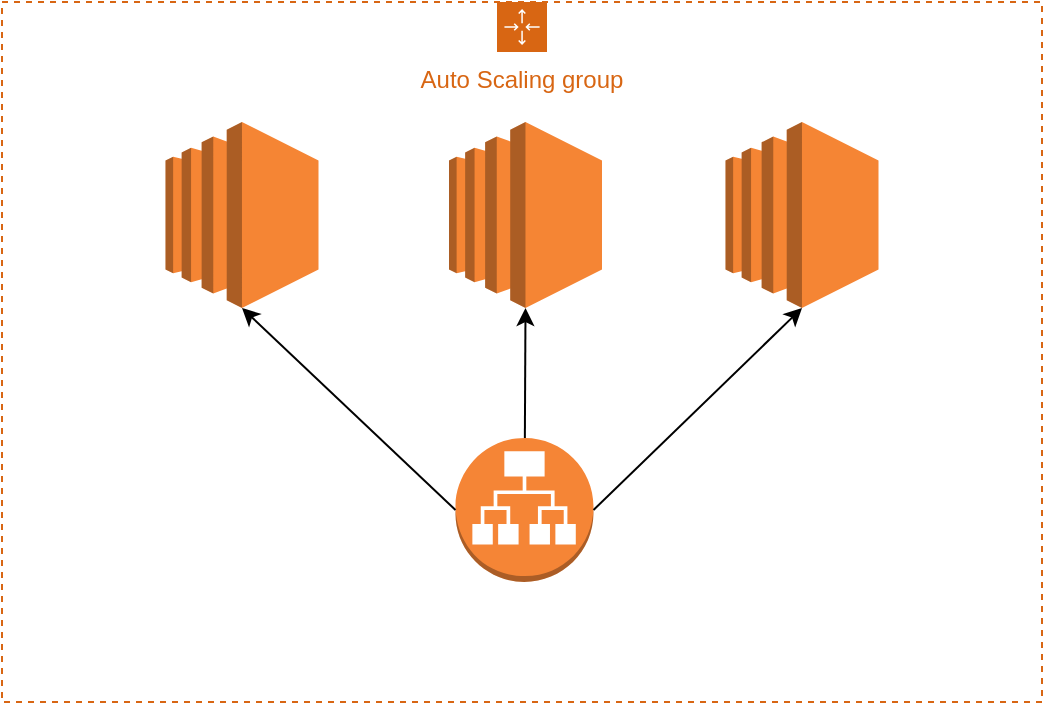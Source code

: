 <mxfile version="24.7.17">
  <diagram name="Page-1" id="O2Ws4ro4B2y43ow6vgvM">
    <mxGraphModel dx="1306" dy="809" grid="1" gridSize="10" guides="1" tooltips="1" connect="1" arrows="1" fold="1" page="1" pageScale="1" pageWidth="827" pageHeight="1169" math="0" shadow="0">
      <root>
        <mxCell id="0" />
        <mxCell id="1" parent="0" />
        <mxCell id="lBxk1_5NIbIaHX3hSjrB-12" value="Auto Scaling group" style="points=[[0,0],[0.25,0],[0.5,0],[0.75,0],[1,0],[1,0.25],[1,0.5],[1,0.75],[1,1],[0.75,1],[0.5,1],[0.25,1],[0,1],[0,0.75],[0,0.5],[0,0.25]];outlineConnect=0;gradientColor=none;html=1;whiteSpace=wrap;fontSize=12;fontStyle=0;container=1;pointerEvents=0;collapsible=0;recursiveResize=0;shape=mxgraph.aws4.groupCenter;grIcon=mxgraph.aws4.group_auto_scaling_group;grStroke=1;strokeColor=#D86613;fillColor=none;verticalAlign=top;align=center;fontColor=#D86613;dashed=1;spacingTop=25;" vertex="1" parent="1">
          <mxGeometry x="120" y="80" width="520" height="350" as="geometry" />
        </mxCell>
        <mxCell id="lBxk1_5NIbIaHX3hSjrB-13" value="" style="outlineConnect=0;dashed=0;verticalLabelPosition=bottom;verticalAlign=top;align=center;html=1;shape=mxgraph.aws3.ec2;fillColor=#F58534;gradientColor=none;" vertex="1" parent="lBxk1_5NIbIaHX3hSjrB-12">
          <mxGeometry x="81.75" y="60" width="76.5" height="93" as="geometry" />
        </mxCell>
        <mxCell id="lBxk1_5NIbIaHX3hSjrB-14" value="" style="outlineConnect=0;dashed=0;verticalLabelPosition=bottom;verticalAlign=top;align=center;html=1;shape=mxgraph.aws3.ec2;fillColor=#F58534;gradientColor=none;" vertex="1" parent="lBxk1_5NIbIaHX3hSjrB-12">
          <mxGeometry x="223.5" y="60" width="76.5" height="93" as="geometry" />
        </mxCell>
        <mxCell id="lBxk1_5NIbIaHX3hSjrB-15" value="" style="outlineConnect=0;dashed=0;verticalLabelPosition=bottom;verticalAlign=top;align=center;html=1;shape=mxgraph.aws3.ec2;fillColor=#F58534;gradientColor=none;" vertex="1" parent="lBxk1_5NIbIaHX3hSjrB-12">
          <mxGeometry x="361.75" y="60" width="76.5" height="93" as="geometry" />
        </mxCell>
        <mxCell id="lBxk1_5NIbIaHX3hSjrB-17" value="" style="outlineConnect=0;dashed=0;verticalLabelPosition=bottom;verticalAlign=top;align=center;html=1;shape=mxgraph.aws3.application_load_balancer;fillColor=#F58536;gradientColor=none;" vertex="1" parent="lBxk1_5NIbIaHX3hSjrB-12">
          <mxGeometry x="226.75" y="218" width="69" height="72" as="geometry" />
        </mxCell>
        <mxCell id="lBxk1_5NIbIaHX3hSjrB-18" value="" style="endArrow=classic;html=1;rounded=0;entryX=0.5;entryY=1;entryDx=0;entryDy=0;entryPerimeter=0;exitX=0;exitY=0.5;exitDx=0;exitDy=0;exitPerimeter=0;" edge="1" parent="lBxk1_5NIbIaHX3hSjrB-12" source="lBxk1_5NIbIaHX3hSjrB-17" target="lBxk1_5NIbIaHX3hSjrB-13">
          <mxGeometry width="50" height="50" relative="1" as="geometry">
            <mxPoint x="201.75" y="290" as="sourcePoint" />
            <mxPoint x="251.75" y="240" as="targetPoint" />
          </mxGeometry>
        </mxCell>
        <mxCell id="lBxk1_5NIbIaHX3hSjrB-19" value="" style="endArrow=classic;html=1;rounded=0;entryX=0.5;entryY=1;entryDx=0;entryDy=0;entryPerimeter=0;" edge="1" parent="lBxk1_5NIbIaHX3hSjrB-12" source="lBxk1_5NIbIaHX3hSjrB-17" target="lBxk1_5NIbIaHX3hSjrB-14">
          <mxGeometry width="50" height="50" relative="1" as="geometry">
            <mxPoint x="201.75" y="290" as="sourcePoint" />
            <mxPoint x="251.75" y="240" as="targetPoint" />
          </mxGeometry>
        </mxCell>
        <mxCell id="lBxk1_5NIbIaHX3hSjrB-20" value="" style="endArrow=classic;html=1;rounded=0;entryX=0.5;entryY=1;entryDx=0;entryDy=0;entryPerimeter=0;exitX=1;exitY=0.5;exitDx=0;exitDy=0;exitPerimeter=0;" edge="1" parent="lBxk1_5NIbIaHX3hSjrB-12" source="lBxk1_5NIbIaHX3hSjrB-17" target="lBxk1_5NIbIaHX3hSjrB-15">
          <mxGeometry width="50" height="50" relative="1" as="geometry">
            <mxPoint x="201.75" y="290" as="sourcePoint" />
            <mxPoint x="251.75" y="240" as="targetPoint" />
          </mxGeometry>
        </mxCell>
      </root>
    </mxGraphModel>
  </diagram>
</mxfile>
